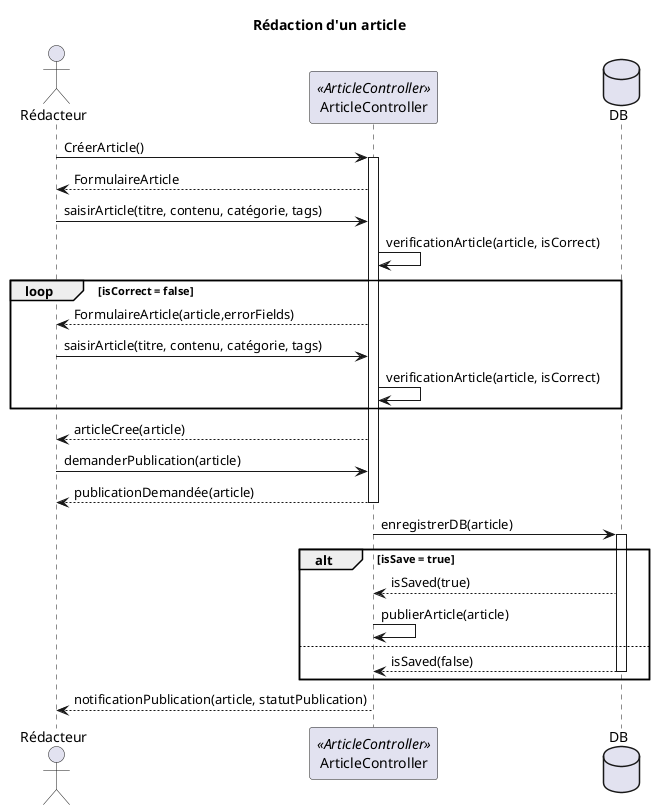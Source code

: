 @startuml Seq

title Rédaction d'un article

actor Rédacteur
participant "ArticleController" as Controller <<ArticleController>>
database DB

Rédacteur -> Controller++: CréerArticle()
Controller  --> Rédacteur: FormulaireArticle
Rédacteur -> Controller: saisirArticle(titre, contenu, catégorie, tags)
Controller -> Controller: verificationArticle(article, isCorrect)


loop isCorrect = false
Controller  --> Rédacteur: FormulaireArticle(article,errorFields)
Rédacteur -> Controller: saisirArticle(titre, contenu, catégorie, tags)
Controller -> Controller: verificationArticle(article, isCorrect)
end loop

Controller --> Rédacteur: articleCree(article)

Rédacteur -> Controller: demanderPublication(article)
Controller --> Rédacteur--: publicationDemandée(article)
Controller -> DB++: enregistrerDB(article)

alt isSave = true
DB --> Controller: isSaved(true)
Controller -> Controller: publierArticle(article)

else
DB --> Controller--: isSaved(false)
end alt

Controller --> Rédacteur: notificationPublication(article, statutPublication)

@enduml